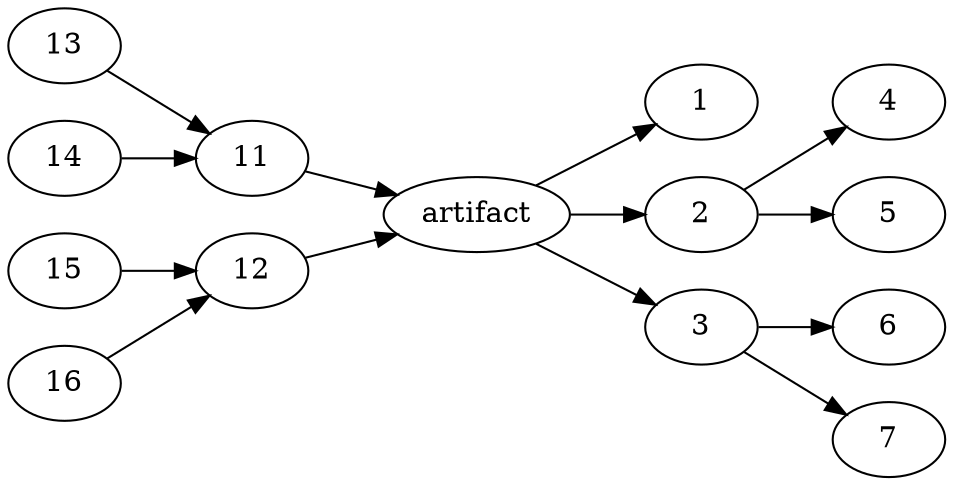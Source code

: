 digraph G {
  rankdir=LR

  0 [label="artifact"]
  0 -> {1,2,3}
  2 -> {4,5}
  3 -> {6,7}
  {11,12} -> 0
  {13,14} -> 11
  {15,16} -> 12
}
